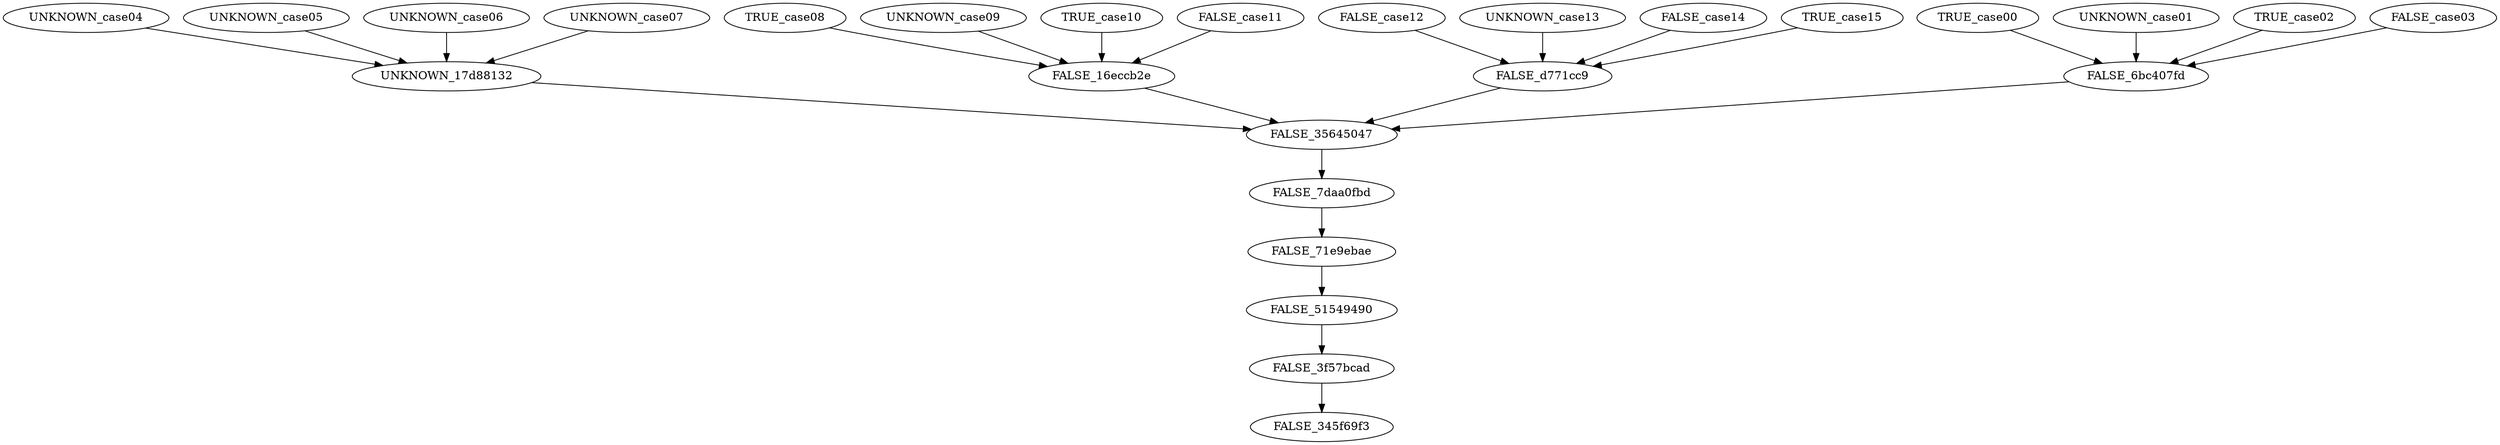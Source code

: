 digraph G {
	TRUE_case00 -> FALSE_6bc407fd;
	UNKNOWN_case01 -> FALSE_6bc407fd;
	TRUE_case02 -> FALSE_6bc407fd;
	FALSE_case03 -> FALSE_6bc407fd;
	UNKNOWN_case04 -> UNKNOWN_17d88132;
	UNKNOWN_case05 -> UNKNOWN_17d88132;
	UNKNOWN_case06 -> UNKNOWN_17d88132;
	UNKNOWN_case07 -> UNKNOWN_17d88132;
	TRUE_case08 -> FALSE_16eccb2e;
	UNKNOWN_case09 -> FALSE_16eccb2e;
	TRUE_case10 -> FALSE_16eccb2e;
	FALSE_case11 -> FALSE_16eccb2e;
	FALSE_case12 -> FALSE_d771cc9;
	UNKNOWN_case13 -> FALSE_d771cc9;
	FALSE_case14 -> FALSE_d771cc9;
	TRUE_case15 -> FALSE_d771cc9;
	FALSE_6bc407fd -> FALSE_35645047;
	UNKNOWN_17d88132 -> FALSE_35645047;
	FALSE_16eccb2e -> FALSE_35645047;
	FALSE_d771cc9 -> FALSE_35645047;
	FALSE_35645047 -> FALSE_7daa0fbd;
	FALSE_7daa0fbd -> FALSE_71e9ebae;
	FALSE_71e9ebae -> FALSE_51549490;
	FALSE_51549490 -> FALSE_3f57bcad;
	FALSE_3f57bcad -> FALSE_345f69f3;
}

